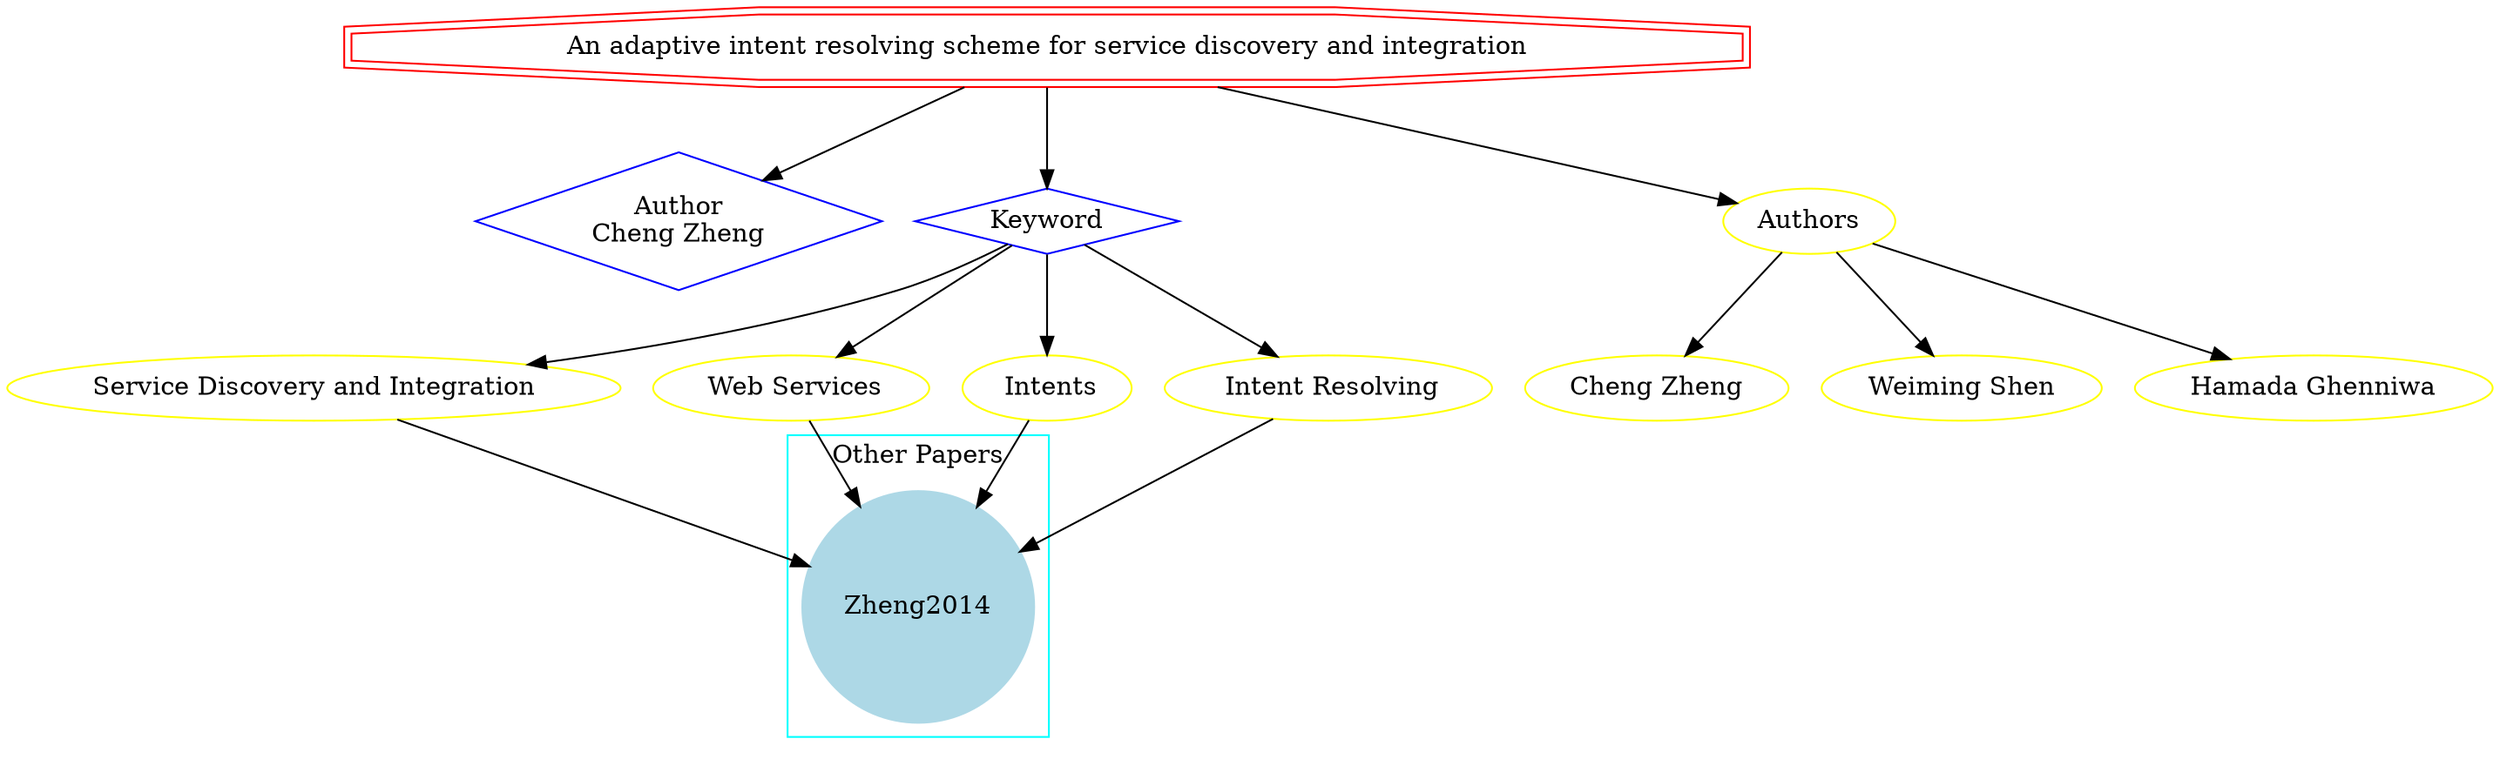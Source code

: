 strict digraph mind_map110 {
	node [color=red shape=doubleoctagon]
	"An adaptive intent resolving scheme for service discovery and integration"
	node [color=blue shape=diamond]
	"Author
Cheng Zheng"
	Keyword
	"An adaptive intent resolving scheme for service discovery and integration" -> "Author
Cheng Zheng"
	"An adaptive intent resolving scheme for service discovery and integration" -> Keyword
	node [color=yellow shape=ellipse]
	"Service Discovery and Integration"
	Keyword -> "Service Discovery and Integration"
	" Web Services"
	Keyword -> " Web Services"
	" Intents"
	Keyword -> " Intents"
	" Intent Resolving"
	Keyword -> " Intent Resolving"
	subgraph cluster_0 {
		node [style=filled]
		node [color=lightblue shape=circle]
		label="Other Papers"
		color=cyan
		Zheng2014
	}
	"Service Discovery and Integration" -> Zheng2014
	" Web Services" -> Zheng2014
	" Intents" -> Zheng2014
	" Intent Resolving" -> Zheng2014
	"An adaptive intent resolving scheme for service discovery and integration" -> Authors
	Authors -> "Cheng Zheng"
	Authors -> "Weiming Shen"
	Authors -> "Hamada Ghenniwa"
}
